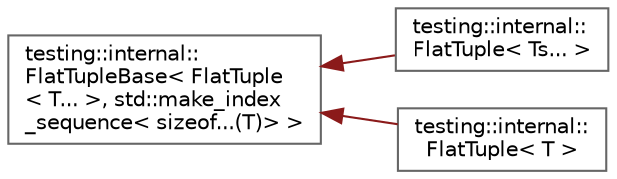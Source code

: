 digraph "Иерархия классов. Графический вид."
{
 // LATEX_PDF_SIZE
  bgcolor="transparent";
  edge [fontname=Helvetica,fontsize=10,labelfontname=Helvetica,labelfontsize=10];
  node [fontname=Helvetica,fontsize=10,shape=box,height=0.2,width=0.4];
  rankdir="LR";
  Node0 [id="Node000000",label="testing::internal::\lFlatTupleBase\< FlatTuple\l\< T... \>, std::make_index\l_sequence\< sizeof...(T)\> \>",height=0.2,width=0.4,color="grey40", fillcolor="white", style="filled",URL="$namespacetesting_1_1internal.html",tooltip=" "];
  Node0 -> Node1 [id="edge14_Node000000_Node000001",dir="back",color="firebrick4",style="solid",tooltip=" "];
  Node1 [id="Node000001",label="testing::internal::\lFlatTuple\< Ts... \>",height=0.2,width=0.4,color="grey40", fillcolor="white", style="filled",URL="$classtesting_1_1internal_1_1_flat_tuple.html",tooltip=" "];
  Node0 -> Node2 [id="edge15_Node000000_Node000002",dir="back",color="firebrick4",style="solid",tooltip=" "];
  Node2 [id="Node000002",label="testing::internal::\lFlatTuple\< T \>",height=0.2,width=0.4,color="grey40", fillcolor="white", style="filled",URL="$classtesting_1_1internal_1_1_flat_tuple.html",tooltip=" "];
}
